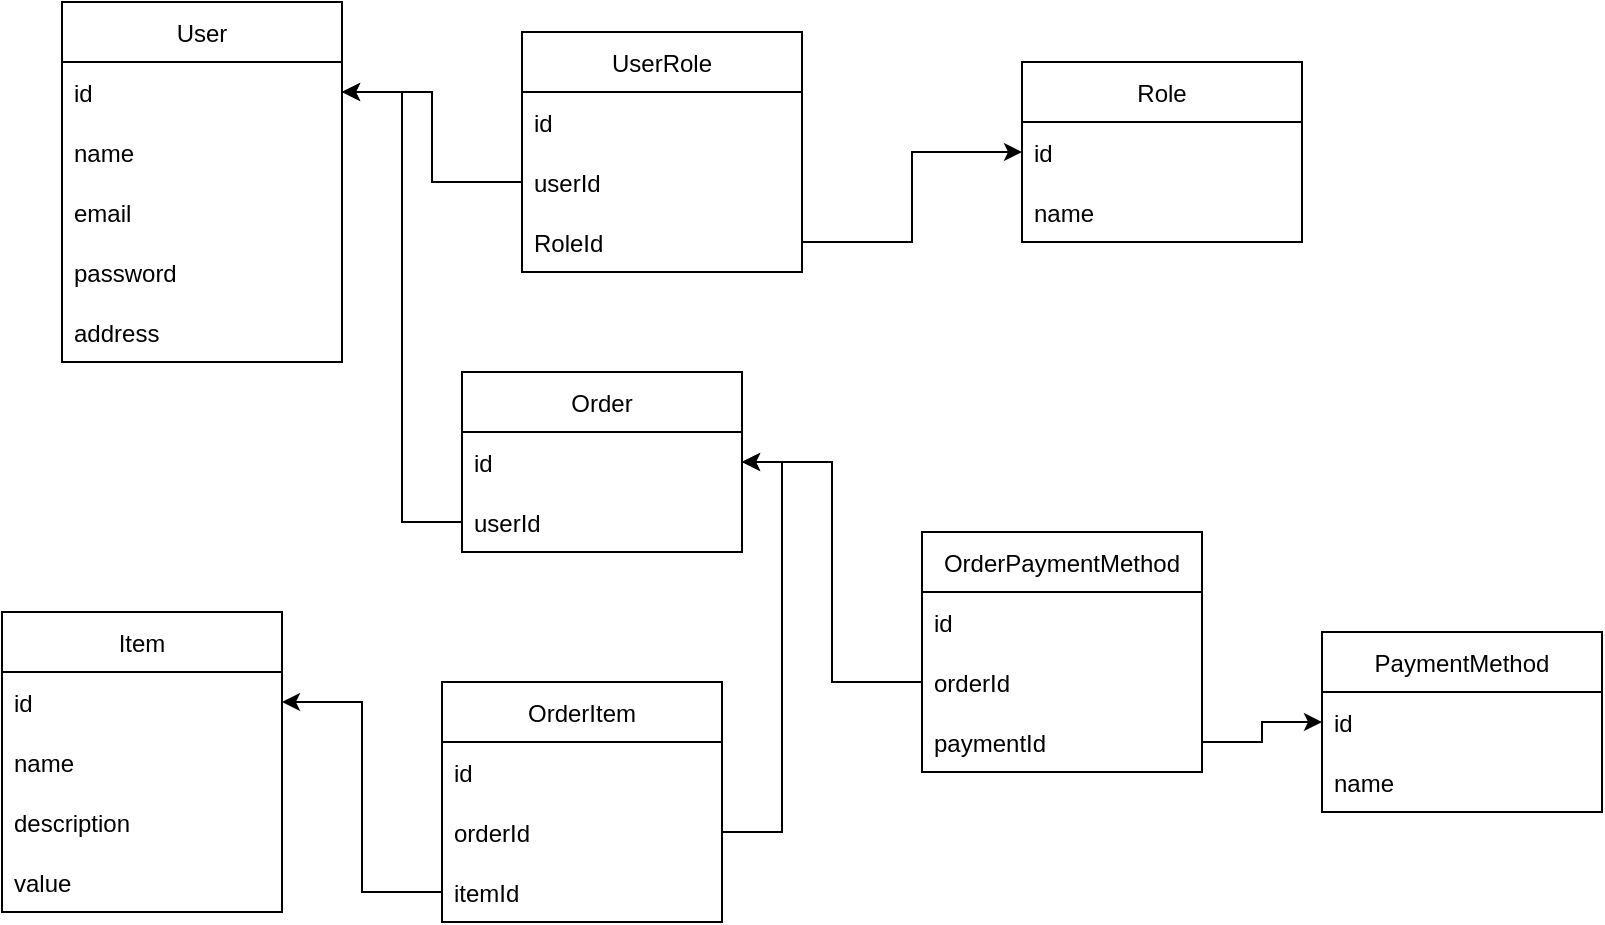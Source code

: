 <mxfile version="20.2.3" type="device"><diagram id="hJFYCBe3xRFibuUwbCmH" name="Página-1"><mxGraphModel dx="812" dy="668" grid="1" gridSize="10" guides="1" tooltips="1" connect="1" arrows="1" fold="1" page="1" pageScale="1" pageWidth="827" pageHeight="1169" math="0" shadow="0"><root><mxCell id="0"/><mxCell id="1" parent="0"/><mxCell id="irZ-z8_2wp0wg_gNpk0d-1" value="User" style="swimlane;fontStyle=0;childLayout=stackLayout;horizontal=1;startSize=30;horizontalStack=0;resizeParent=1;resizeParentMax=0;resizeLast=0;collapsible=1;marginBottom=0;" vertex="1" parent="1"><mxGeometry x="90" y="185" width="140" height="180" as="geometry"/></mxCell><mxCell id="irZ-z8_2wp0wg_gNpk0d-2" value="id" style="text;strokeColor=none;fillColor=none;align=left;verticalAlign=middle;spacingLeft=4;spacingRight=4;overflow=hidden;points=[[0,0.5],[1,0.5]];portConstraint=eastwest;rotatable=0;" vertex="1" parent="irZ-z8_2wp0wg_gNpk0d-1"><mxGeometry y="30" width="140" height="30" as="geometry"/></mxCell><mxCell id="irZ-z8_2wp0wg_gNpk0d-3" value="name" style="text;strokeColor=none;fillColor=none;align=left;verticalAlign=middle;spacingLeft=4;spacingRight=4;overflow=hidden;points=[[0,0.5],[1,0.5]];portConstraint=eastwest;rotatable=0;" vertex="1" parent="irZ-z8_2wp0wg_gNpk0d-1"><mxGeometry y="60" width="140" height="30" as="geometry"/></mxCell><mxCell id="irZ-z8_2wp0wg_gNpk0d-4" value="email" style="text;strokeColor=none;fillColor=none;align=left;verticalAlign=middle;spacingLeft=4;spacingRight=4;overflow=hidden;points=[[0,0.5],[1,0.5]];portConstraint=eastwest;rotatable=0;" vertex="1" parent="irZ-z8_2wp0wg_gNpk0d-1"><mxGeometry y="90" width="140" height="30" as="geometry"/></mxCell><mxCell id="irZ-z8_2wp0wg_gNpk0d-5" value="password" style="text;strokeColor=none;fillColor=none;align=left;verticalAlign=middle;spacingLeft=4;spacingRight=4;overflow=hidden;points=[[0,0.5],[1,0.5]];portConstraint=eastwest;rotatable=0;" vertex="1" parent="irZ-z8_2wp0wg_gNpk0d-1"><mxGeometry y="120" width="140" height="30" as="geometry"/></mxCell><mxCell id="irZ-z8_2wp0wg_gNpk0d-43" value="address" style="text;strokeColor=none;fillColor=none;align=left;verticalAlign=middle;spacingLeft=4;spacingRight=4;overflow=hidden;points=[[0,0.5],[1,0.5]];portConstraint=eastwest;rotatable=0;" vertex="1" parent="irZ-z8_2wp0wg_gNpk0d-1"><mxGeometry y="150" width="140" height="30" as="geometry"/></mxCell><mxCell id="irZ-z8_2wp0wg_gNpk0d-6" value="Role" style="swimlane;fontStyle=0;childLayout=stackLayout;horizontal=1;startSize=30;horizontalStack=0;resizeParent=1;resizeParentMax=0;resizeLast=0;collapsible=1;marginBottom=0;" vertex="1" parent="1"><mxGeometry x="570" y="215" width="140" height="90" as="geometry"/></mxCell><mxCell id="irZ-z8_2wp0wg_gNpk0d-7" value="id" style="text;strokeColor=none;fillColor=none;align=left;verticalAlign=middle;spacingLeft=4;spacingRight=4;overflow=hidden;points=[[0,0.5],[1,0.5]];portConstraint=eastwest;rotatable=0;" vertex="1" parent="irZ-z8_2wp0wg_gNpk0d-6"><mxGeometry y="30" width="140" height="30" as="geometry"/></mxCell><mxCell id="irZ-z8_2wp0wg_gNpk0d-8" value="name" style="text;strokeColor=none;fillColor=none;align=left;verticalAlign=middle;spacingLeft=4;spacingRight=4;overflow=hidden;points=[[0,0.5],[1,0.5]];portConstraint=eastwest;rotatable=0;" vertex="1" parent="irZ-z8_2wp0wg_gNpk0d-6"><mxGeometry y="60" width="140" height="30" as="geometry"/></mxCell><mxCell id="irZ-z8_2wp0wg_gNpk0d-10" value="UserRole" style="swimlane;fontStyle=0;childLayout=stackLayout;horizontal=1;startSize=30;horizontalStack=0;resizeParent=1;resizeParentMax=0;resizeLast=0;collapsible=1;marginBottom=0;" vertex="1" parent="1"><mxGeometry x="320" y="200" width="140" height="120" as="geometry"/></mxCell><mxCell id="irZ-z8_2wp0wg_gNpk0d-11" value="id" style="text;strokeColor=none;fillColor=none;align=left;verticalAlign=middle;spacingLeft=4;spacingRight=4;overflow=hidden;points=[[0,0.5],[1,0.5]];portConstraint=eastwest;rotatable=0;" vertex="1" parent="irZ-z8_2wp0wg_gNpk0d-10"><mxGeometry y="30" width="140" height="30" as="geometry"/></mxCell><mxCell id="irZ-z8_2wp0wg_gNpk0d-12" value="userId" style="text;strokeColor=none;fillColor=none;align=left;verticalAlign=middle;spacingLeft=4;spacingRight=4;overflow=hidden;points=[[0,0.5],[1,0.5]];portConstraint=eastwest;rotatable=0;" vertex="1" parent="irZ-z8_2wp0wg_gNpk0d-10"><mxGeometry y="60" width="140" height="30" as="geometry"/></mxCell><mxCell id="irZ-z8_2wp0wg_gNpk0d-13" value="RoleId" style="text;strokeColor=none;fillColor=none;align=left;verticalAlign=middle;spacingLeft=4;spacingRight=4;overflow=hidden;points=[[0,0.5],[1,0.5]];portConstraint=eastwest;rotatable=0;" vertex="1" parent="irZ-z8_2wp0wg_gNpk0d-10"><mxGeometry y="90" width="140" height="30" as="geometry"/></mxCell><mxCell id="irZ-z8_2wp0wg_gNpk0d-14" value="Item" style="swimlane;fontStyle=0;childLayout=stackLayout;horizontal=1;startSize=30;horizontalStack=0;resizeParent=1;resizeParentMax=0;resizeLast=0;collapsible=1;marginBottom=0;" vertex="1" parent="1"><mxGeometry x="60" y="490" width="140" height="150" as="geometry"/></mxCell><mxCell id="irZ-z8_2wp0wg_gNpk0d-15" value="id" style="text;strokeColor=none;fillColor=none;align=left;verticalAlign=middle;spacingLeft=4;spacingRight=4;overflow=hidden;points=[[0,0.5],[1,0.5]];portConstraint=eastwest;rotatable=0;" vertex="1" parent="irZ-z8_2wp0wg_gNpk0d-14"><mxGeometry y="30" width="140" height="30" as="geometry"/></mxCell><mxCell id="irZ-z8_2wp0wg_gNpk0d-16" value="name" style="text;strokeColor=none;fillColor=none;align=left;verticalAlign=middle;spacingLeft=4;spacingRight=4;overflow=hidden;points=[[0,0.5],[1,0.5]];portConstraint=eastwest;rotatable=0;" vertex="1" parent="irZ-z8_2wp0wg_gNpk0d-14"><mxGeometry y="60" width="140" height="30" as="geometry"/></mxCell><mxCell id="irZ-z8_2wp0wg_gNpk0d-17" value="description" style="text;strokeColor=none;fillColor=none;align=left;verticalAlign=middle;spacingLeft=4;spacingRight=4;overflow=hidden;points=[[0,0.5],[1,0.5]];portConstraint=eastwest;rotatable=0;" vertex="1" parent="irZ-z8_2wp0wg_gNpk0d-14"><mxGeometry y="90" width="140" height="30" as="geometry"/></mxCell><mxCell id="irZ-z8_2wp0wg_gNpk0d-26" value="value" style="text;strokeColor=none;fillColor=none;align=left;verticalAlign=middle;spacingLeft=4;spacingRight=4;overflow=hidden;points=[[0,0.5],[1,0.5]];portConstraint=eastwest;rotatable=0;" vertex="1" parent="irZ-z8_2wp0wg_gNpk0d-14"><mxGeometry y="120" width="140" height="30" as="geometry"/></mxCell><mxCell id="irZ-z8_2wp0wg_gNpk0d-18" value="Order" style="swimlane;fontStyle=0;childLayout=stackLayout;horizontal=1;startSize=30;horizontalStack=0;resizeParent=1;resizeParentMax=0;resizeLast=0;collapsible=1;marginBottom=0;" vertex="1" parent="1"><mxGeometry x="290" y="370" width="140" height="90" as="geometry"/></mxCell><mxCell id="irZ-z8_2wp0wg_gNpk0d-19" value="id" style="text;strokeColor=none;fillColor=none;align=left;verticalAlign=middle;spacingLeft=4;spacingRight=4;overflow=hidden;points=[[0,0.5],[1,0.5]];portConstraint=eastwest;rotatable=0;" vertex="1" parent="irZ-z8_2wp0wg_gNpk0d-18"><mxGeometry y="30" width="140" height="30" as="geometry"/></mxCell><mxCell id="irZ-z8_2wp0wg_gNpk0d-20" value="userId" style="text;strokeColor=none;fillColor=none;align=left;verticalAlign=middle;spacingLeft=4;spacingRight=4;overflow=hidden;points=[[0,0.5],[1,0.5]];portConstraint=eastwest;rotatable=0;" vertex="1" parent="irZ-z8_2wp0wg_gNpk0d-18"><mxGeometry y="60" width="140" height="30" as="geometry"/></mxCell><mxCell id="irZ-z8_2wp0wg_gNpk0d-22" value="OrderItem" style="swimlane;fontStyle=0;childLayout=stackLayout;horizontal=1;startSize=30;horizontalStack=0;resizeParent=1;resizeParentMax=0;resizeLast=0;collapsible=1;marginBottom=0;" vertex="1" parent="1"><mxGeometry x="280" y="525" width="140" height="120" as="geometry"/></mxCell><mxCell id="irZ-z8_2wp0wg_gNpk0d-23" value="id" style="text;strokeColor=none;fillColor=none;align=left;verticalAlign=middle;spacingLeft=4;spacingRight=4;overflow=hidden;points=[[0,0.5],[1,0.5]];portConstraint=eastwest;rotatable=0;" vertex="1" parent="irZ-z8_2wp0wg_gNpk0d-22"><mxGeometry y="30" width="140" height="30" as="geometry"/></mxCell><mxCell id="irZ-z8_2wp0wg_gNpk0d-24" value="orderId" style="text;strokeColor=none;fillColor=none;align=left;verticalAlign=middle;spacingLeft=4;spacingRight=4;overflow=hidden;points=[[0,0.5],[1,0.5]];portConstraint=eastwest;rotatable=0;" vertex="1" parent="irZ-z8_2wp0wg_gNpk0d-22"><mxGeometry y="60" width="140" height="30" as="geometry"/></mxCell><mxCell id="irZ-z8_2wp0wg_gNpk0d-25" value="itemId" style="text;strokeColor=none;fillColor=none;align=left;verticalAlign=middle;spacingLeft=4;spacingRight=4;overflow=hidden;points=[[0,0.5],[1,0.5]];portConstraint=eastwest;rotatable=0;" vertex="1" parent="irZ-z8_2wp0wg_gNpk0d-22"><mxGeometry y="90" width="140" height="30" as="geometry"/></mxCell><mxCell id="irZ-z8_2wp0wg_gNpk0d-27" value="PaymentMethod" style="swimlane;fontStyle=0;childLayout=stackLayout;horizontal=1;startSize=30;horizontalStack=0;resizeParent=1;resizeParentMax=0;resizeLast=0;collapsible=1;marginBottom=0;" vertex="1" parent="1"><mxGeometry x="720" y="500" width="140" height="90" as="geometry"/></mxCell><mxCell id="irZ-z8_2wp0wg_gNpk0d-28" value="id" style="text;strokeColor=none;fillColor=none;align=left;verticalAlign=middle;spacingLeft=4;spacingRight=4;overflow=hidden;points=[[0,0.5],[1,0.5]];portConstraint=eastwest;rotatable=0;" vertex="1" parent="irZ-z8_2wp0wg_gNpk0d-27"><mxGeometry y="30" width="140" height="30" as="geometry"/></mxCell><mxCell id="irZ-z8_2wp0wg_gNpk0d-29" value="name" style="text;strokeColor=none;fillColor=none;align=left;verticalAlign=middle;spacingLeft=4;spacingRight=4;overflow=hidden;points=[[0,0.5],[1,0.5]];portConstraint=eastwest;rotatable=0;" vertex="1" parent="irZ-z8_2wp0wg_gNpk0d-27"><mxGeometry y="60" width="140" height="30" as="geometry"/></mxCell><mxCell id="irZ-z8_2wp0wg_gNpk0d-31" value="OrderPaymentMethod" style="swimlane;fontStyle=0;childLayout=stackLayout;horizontal=1;startSize=30;horizontalStack=0;resizeParent=1;resizeParentMax=0;resizeLast=0;collapsible=1;marginBottom=0;" vertex="1" parent="1"><mxGeometry x="520" y="450" width="140" height="120" as="geometry"/></mxCell><mxCell id="irZ-z8_2wp0wg_gNpk0d-32" value="id" style="text;strokeColor=none;fillColor=none;align=left;verticalAlign=middle;spacingLeft=4;spacingRight=4;overflow=hidden;points=[[0,0.5],[1,0.5]];portConstraint=eastwest;rotatable=0;" vertex="1" parent="irZ-z8_2wp0wg_gNpk0d-31"><mxGeometry y="30" width="140" height="30" as="geometry"/></mxCell><mxCell id="irZ-z8_2wp0wg_gNpk0d-33" value="orderId" style="text;strokeColor=none;fillColor=none;align=left;verticalAlign=middle;spacingLeft=4;spacingRight=4;overflow=hidden;points=[[0,0.5],[1,0.5]];portConstraint=eastwest;rotatable=0;" vertex="1" parent="irZ-z8_2wp0wg_gNpk0d-31"><mxGeometry y="60" width="140" height="30" as="geometry"/></mxCell><mxCell id="irZ-z8_2wp0wg_gNpk0d-34" value="paymentId" style="text;strokeColor=none;fillColor=none;align=left;verticalAlign=middle;spacingLeft=4;spacingRight=4;overflow=hidden;points=[[0,0.5],[1,0.5]];portConstraint=eastwest;rotatable=0;" vertex="1" parent="irZ-z8_2wp0wg_gNpk0d-31"><mxGeometry y="90" width="140" height="30" as="geometry"/></mxCell><mxCell id="irZ-z8_2wp0wg_gNpk0d-35" style="edgeStyle=orthogonalEdgeStyle;rounded=0;orthogonalLoop=1;jettySize=auto;html=1;" edge="1" parent="1" source="irZ-z8_2wp0wg_gNpk0d-12" target="irZ-z8_2wp0wg_gNpk0d-2"><mxGeometry relative="1" as="geometry"/></mxCell><mxCell id="irZ-z8_2wp0wg_gNpk0d-36" style="edgeStyle=orthogonalEdgeStyle;rounded=0;orthogonalLoop=1;jettySize=auto;html=1;entryX=0;entryY=0.5;entryDx=0;entryDy=0;" edge="1" parent="1" source="irZ-z8_2wp0wg_gNpk0d-13" target="irZ-z8_2wp0wg_gNpk0d-7"><mxGeometry relative="1" as="geometry"/></mxCell><mxCell id="irZ-z8_2wp0wg_gNpk0d-37" style="edgeStyle=orthogonalEdgeStyle;rounded=0;orthogonalLoop=1;jettySize=auto;html=1;entryX=1;entryY=0.5;entryDx=0;entryDy=0;" edge="1" parent="1" source="irZ-z8_2wp0wg_gNpk0d-20" target="irZ-z8_2wp0wg_gNpk0d-2"><mxGeometry relative="1" as="geometry"/></mxCell><mxCell id="irZ-z8_2wp0wg_gNpk0d-39" style="edgeStyle=orthogonalEdgeStyle;rounded=0;orthogonalLoop=1;jettySize=auto;html=1;entryX=1;entryY=0.5;entryDx=0;entryDy=0;" edge="1" parent="1" source="irZ-z8_2wp0wg_gNpk0d-24" target="irZ-z8_2wp0wg_gNpk0d-19"><mxGeometry relative="1" as="geometry"/></mxCell><mxCell id="irZ-z8_2wp0wg_gNpk0d-40" style="edgeStyle=orthogonalEdgeStyle;rounded=0;orthogonalLoop=1;jettySize=auto;html=1;" edge="1" parent="1" source="irZ-z8_2wp0wg_gNpk0d-25" target="irZ-z8_2wp0wg_gNpk0d-15"><mxGeometry relative="1" as="geometry"/></mxCell><mxCell id="irZ-z8_2wp0wg_gNpk0d-41" style="edgeStyle=orthogonalEdgeStyle;rounded=0;orthogonalLoop=1;jettySize=auto;html=1;entryX=1;entryY=0.5;entryDx=0;entryDy=0;" edge="1" parent="1" source="irZ-z8_2wp0wg_gNpk0d-33" target="irZ-z8_2wp0wg_gNpk0d-19"><mxGeometry relative="1" as="geometry"/></mxCell><mxCell id="irZ-z8_2wp0wg_gNpk0d-42" style="edgeStyle=orthogonalEdgeStyle;rounded=0;orthogonalLoop=1;jettySize=auto;html=1;entryX=0;entryY=0.5;entryDx=0;entryDy=0;" edge="1" parent="1" source="irZ-z8_2wp0wg_gNpk0d-34" target="irZ-z8_2wp0wg_gNpk0d-28"><mxGeometry relative="1" as="geometry"/></mxCell></root></mxGraphModel></diagram></mxfile>